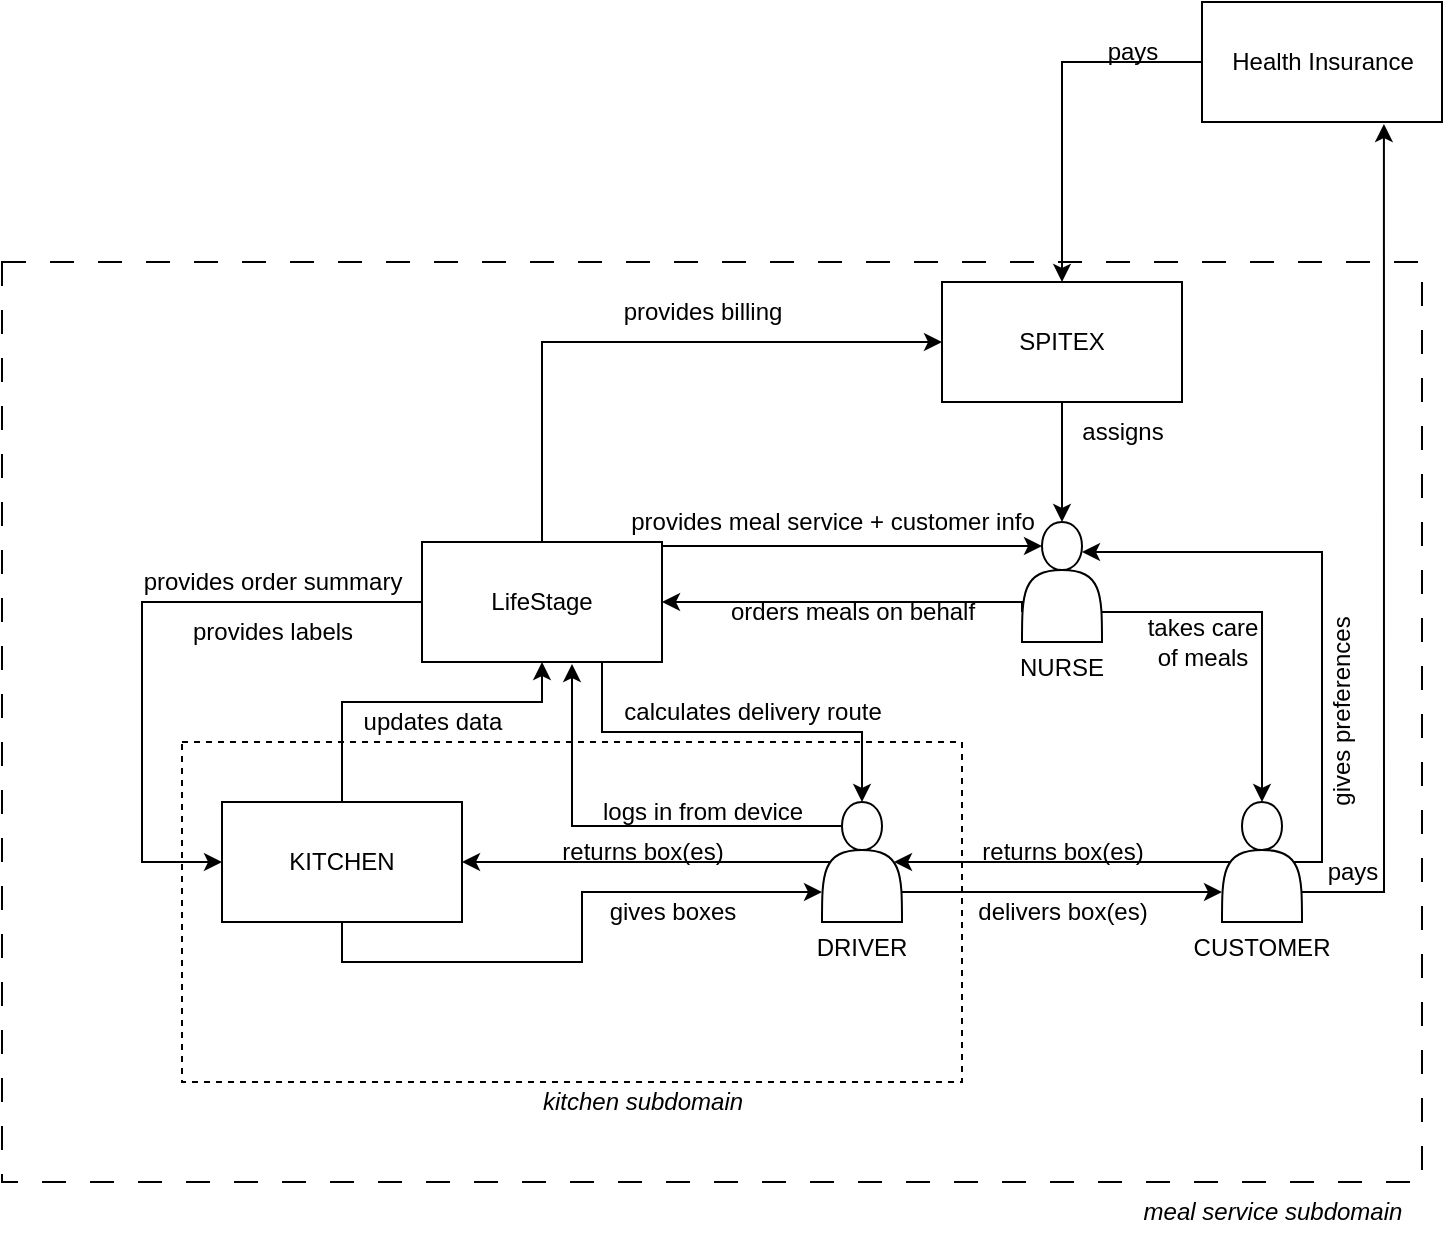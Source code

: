 <mxfile version="21.0.2" type="github"><diagram name="Page-1" id="9POOlKeSEhua3jHFWkTK"><mxGraphModel dx="1434" dy="2017" grid="1" gridSize="10" guides="1" tooltips="1" connect="1" arrows="1" fold="1" page="1" pageScale="1" pageWidth="850" pageHeight="1100" math="0" shadow="0"><root><mxCell id="0"/><mxCell id="1" parent="0"/><mxCell id="RiPGVF7zUBKzGbnCWVi9-37" value="" style="rounded=0;whiteSpace=wrap;html=1;fillColor=none;dashed=1;dashPattern=12 12;" vertex="1" parent="1"><mxGeometry x="110" y="10" width="710" height="460" as="geometry"/></mxCell><mxCell id="RiPGVF7zUBKzGbnCWVi9-21" value="" style="rounded=0;whiteSpace=wrap;html=1;fillColor=none;dashed=1;" vertex="1" parent="1"><mxGeometry x="200" y="250" width="390" height="170" as="geometry"/></mxCell><mxCell id="RiPGVF7zUBKzGbnCWVi9-10" style="edgeStyle=orthogonalEdgeStyle;rounded=0;orthogonalLoop=1;jettySize=auto;html=1;exitX=0.75;exitY=1;exitDx=0;exitDy=0;entryX=0;entryY=0.75;entryDx=0;entryDy=0;" edge="1" parent="1" source="RiPGVF7zUBKzGbnCWVi9-2" target="RiPGVF7zUBKzGbnCWVi9-4"><mxGeometry relative="1" as="geometry"><Array as="points"><mxPoint x="280" y="340"/><mxPoint x="280" y="360"/><mxPoint x="400" y="360"/><mxPoint x="400" y="325"/></Array></mxGeometry></mxCell><mxCell id="RiPGVF7zUBKzGbnCWVi9-38" style="edgeStyle=orthogonalEdgeStyle;rounded=0;orthogonalLoop=1;jettySize=auto;html=1;exitX=0.5;exitY=0;exitDx=0;exitDy=0;entryX=0.5;entryY=1;entryDx=0;entryDy=0;" edge="1" parent="1" source="RiPGVF7zUBKzGbnCWVi9-2" target="RiPGVF7zUBKzGbnCWVi9-16"><mxGeometry relative="1" as="geometry"><Array as="points"><mxPoint x="280" y="230"/><mxPoint x="380" y="230"/></Array></mxGeometry></mxCell><mxCell id="RiPGVF7zUBKzGbnCWVi9-2" value="KITCHEN" style="rounded=0;whiteSpace=wrap;html=1;" vertex="1" parent="1"><mxGeometry x="220" y="280" width="120" height="60" as="geometry"/></mxCell><mxCell id="RiPGVF7zUBKzGbnCWVi9-13" style="edgeStyle=orthogonalEdgeStyle;rounded=0;orthogonalLoop=1;jettySize=auto;html=1;exitX=0.5;exitY=1;exitDx=0;exitDy=0;entryX=0.5;entryY=0;entryDx=0;entryDy=0;" edge="1" parent="1" source="RiPGVF7zUBKzGbnCWVi9-3" target="RiPGVF7zUBKzGbnCWVi9-12"><mxGeometry relative="1" as="geometry"><mxPoint x="640" y="60" as="targetPoint"/><Array as="points"><mxPoint x="640" y="100"/><mxPoint x="640" y="100"/></Array></mxGeometry></mxCell><mxCell id="RiPGVF7zUBKzGbnCWVi9-3" value="SPITEX" style="rounded=0;whiteSpace=wrap;html=1;" vertex="1" parent="1"><mxGeometry x="580" y="20" width="120" height="60" as="geometry"/></mxCell><mxCell id="RiPGVF7zUBKzGbnCWVi9-9" style="edgeStyle=orthogonalEdgeStyle;rounded=0;orthogonalLoop=1;jettySize=auto;html=1;exitX=0.1;exitY=0.5;exitDx=0;exitDy=0;exitPerimeter=0;" edge="1" parent="1" source="RiPGVF7zUBKzGbnCWVi9-4" target="RiPGVF7zUBKzGbnCWVi9-2"><mxGeometry relative="1" as="geometry"/></mxCell><mxCell id="RiPGVF7zUBKzGbnCWVi9-32" style="edgeStyle=orthogonalEdgeStyle;rounded=0;orthogonalLoop=1;jettySize=auto;html=1;exitX=1;exitY=0.75;exitDx=0;exitDy=0;entryX=0;entryY=0.75;entryDx=0;entryDy=0;" edge="1" parent="1" source="RiPGVF7zUBKzGbnCWVi9-4" target="RiPGVF7zUBKzGbnCWVi9-5"><mxGeometry relative="1" as="geometry"/></mxCell><mxCell id="RiPGVF7zUBKzGbnCWVi9-49" style="edgeStyle=orthogonalEdgeStyle;rounded=0;orthogonalLoop=1;jettySize=auto;html=1;exitX=0.25;exitY=0.2;exitDx=0;exitDy=0;exitPerimeter=0;entryX=0.625;entryY=1.017;entryDx=0;entryDy=0;entryPerimeter=0;" edge="1" parent="1" source="RiPGVF7zUBKzGbnCWVi9-4" target="RiPGVF7zUBKzGbnCWVi9-16"><mxGeometry relative="1" as="geometry"/></mxCell><mxCell id="RiPGVF7zUBKzGbnCWVi9-4" value="&lt;div align=&quot;center&quot;&gt;&lt;br&gt;&lt;/div&gt;&lt;div align=&quot;center&quot;&gt;&lt;br&gt;&lt;/div&gt;&lt;div align=&quot;center&quot;&gt;&lt;br&gt;&lt;/div&gt;&lt;div align=&quot;center&quot;&gt;&lt;br&gt;&lt;/div&gt;&lt;div align=&quot;center&quot;&gt;&lt;br&gt;&lt;/div&gt;&lt;div align=&quot;center&quot;&gt;&lt;br&gt;&lt;/div&gt;&lt;p style=&quot;line-height: 120%;&quot;&gt;DRIVER&lt;/p&gt;" style="shape=actor;whiteSpace=wrap;html=1;" vertex="1" parent="1"><mxGeometry x="520" y="280" width="40" height="60" as="geometry"/></mxCell><mxCell id="RiPGVF7zUBKzGbnCWVi9-20" style="edgeStyle=orthogonalEdgeStyle;rounded=0;orthogonalLoop=1;jettySize=auto;html=1;exitX=0.9;exitY=0.5;exitDx=0;exitDy=0;exitPerimeter=0;entryX=0.75;entryY=0.25;entryDx=0;entryDy=0;entryPerimeter=0;" edge="1" parent="1" source="RiPGVF7zUBKzGbnCWVi9-5" target="RiPGVF7zUBKzGbnCWVi9-12"><mxGeometry relative="1" as="geometry"><mxPoint x="660" y="150" as="targetPoint"/><Array as="points"><mxPoint x="770" y="310"/><mxPoint x="770" y="155"/></Array></mxGeometry></mxCell><mxCell id="RiPGVF7zUBKzGbnCWVi9-33" style="edgeStyle=orthogonalEdgeStyle;rounded=0;orthogonalLoop=1;jettySize=auto;html=1;exitX=0.1;exitY=0.5;exitDx=0;exitDy=0;exitPerimeter=0;entryX=0.9;entryY=0.5;entryDx=0;entryDy=0;entryPerimeter=0;" edge="1" parent="1" source="RiPGVF7zUBKzGbnCWVi9-5" target="RiPGVF7zUBKzGbnCWVi9-4"><mxGeometry relative="1" as="geometry"/></mxCell><mxCell id="RiPGVF7zUBKzGbnCWVi9-52" style="edgeStyle=orthogonalEdgeStyle;rounded=0;orthogonalLoop=1;jettySize=auto;html=1;exitX=1;exitY=0.75;exitDx=0;exitDy=0;entryX=0.758;entryY=1.017;entryDx=0;entryDy=0;entryPerimeter=0;" edge="1" parent="1" source="RiPGVF7zUBKzGbnCWVi9-5" target="RiPGVF7zUBKzGbnCWVi9-51"><mxGeometry relative="1" as="geometry"/></mxCell><mxCell id="RiPGVF7zUBKzGbnCWVi9-5" value="&lt;br&gt;&lt;br&gt;&lt;br&gt;&lt;br&gt;&lt;br&gt;&lt;br&gt;&lt;div align=&quot;left&quot;&gt;CUSTOMER&lt;/div&gt;" style="shape=actor;whiteSpace=wrap;html=1;" vertex="1" parent="1"><mxGeometry x="720" y="280" width="40" height="60" as="geometry"/></mxCell><mxCell id="RiPGVF7zUBKzGbnCWVi9-14" style="edgeStyle=orthogonalEdgeStyle;rounded=0;orthogonalLoop=1;jettySize=auto;html=1;exitX=1;exitY=0.75;exitDx=0;exitDy=0;entryX=0.5;entryY=0;entryDx=0;entryDy=0;" edge="1" parent="1" source="RiPGVF7zUBKzGbnCWVi9-12" target="RiPGVF7zUBKzGbnCWVi9-5"><mxGeometry relative="1" as="geometry"/></mxCell><mxCell id="RiPGVF7zUBKzGbnCWVi9-15" style="edgeStyle=orthogonalEdgeStyle;rounded=0;orthogonalLoop=1;jettySize=auto;html=1;exitX=0;exitY=0.75;exitDx=0;exitDy=0;entryX=1;entryY=0.5;entryDx=0;entryDy=0;" edge="1" parent="1" source="RiPGVF7zUBKzGbnCWVi9-12" target="RiPGVF7zUBKzGbnCWVi9-16"><mxGeometry relative="1" as="geometry"><mxPoint x="550" y="185" as="targetPoint"/><Array as="points"><mxPoint x="620" y="180"/></Array></mxGeometry></mxCell><mxCell id="RiPGVF7zUBKzGbnCWVi9-12" value="&lt;div&gt;&lt;br&gt;&lt;/div&gt;&lt;div&gt;&lt;br&gt;&lt;/div&gt;&lt;div&gt;&lt;br&gt;&lt;/div&gt;&lt;div&gt;&lt;br&gt;&lt;/div&gt;&lt;div&gt;&lt;br&gt;&lt;/div&gt;&lt;div&gt;&lt;br&gt;NURSE&lt;br&gt;&lt;/div&gt;" style="shape=actor;whiteSpace=wrap;html=1;" vertex="1" parent="1"><mxGeometry x="620" y="140" width="40" height="60" as="geometry"/></mxCell><mxCell id="RiPGVF7zUBKzGbnCWVi9-17" style="edgeStyle=orthogonalEdgeStyle;rounded=0;orthogonalLoop=1;jettySize=auto;html=1;exitX=0;exitY=0.5;exitDx=0;exitDy=0;" edge="1" parent="1" source="RiPGVF7zUBKzGbnCWVi9-16" target="RiPGVF7zUBKzGbnCWVi9-2"><mxGeometry relative="1" as="geometry"><Array as="points"><mxPoint x="180" y="180"/><mxPoint x="180" y="310"/></Array></mxGeometry></mxCell><mxCell id="RiPGVF7zUBKzGbnCWVi9-18" style="edgeStyle=orthogonalEdgeStyle;rounded=0;orthogonalLoop=1;jettySize=auto;html=1;exitX=0.5;exitY=0;exitDx=0;exitDy=0;entryX=0;entryY=0.5;entryDx=0;entryDy=0;" edge="1" parent="1" source="RiPGVF7zUBKzGbnCWVi9-16" target="RiPGVF7zUBKzGbnCWVi9-3"><mxGeometry relative="1" as="geometry"/></mxCell><mxCell id="RiPGVF7zUBKzGbnCWVi9-19" style="edgeStyle=orthogonalEdgeStyle;rounded=0;orthogonalLoop=1;jettySize=auto;html=1;exitX=1;exitY=0.25;exitDx=0;exitDy=0;entryX=0.25;entryY=0.2;entryDx=0;entryDy=0;entryPerimeter=0;" edge="1" parent="1" source="RiPGVF7zUBKzGbnCWVi9-16" target="RiPGVF7zUBKzGbnCWVi9-12"><mxGeometry relative="1" as="geometry"><Array as="points"><mxPoint x="440" y="152"/></Array></mxGeometry></mxCell><mxCell id="RiPGVF7zUBKzGbnCWVi9-47" style="edgeStyle=orthogonalEdgeStyle;rounded=0;orthogonalLoop=1;jettySize=auto;html=1;exitX=0.75;exitY=1;exitDx=0;exitDy=0;entryX=0.5;entryY=0;entryDx=0;entryDy=0;" edge="1" parent="1" source="RiPGVF7zUBKzGbnCWVi9-16" target="RiPGVF7zUBKzGbnCWVi9-4"><mxGeometry relative="1" as="geometry"/></mxCell><mxCell id="RiPGVF7zUBKzGbnCWVi9-16" value="LifeStage" style="whiteSpace=wrap;html=1;" vertex="1" parent="1"><mxGeometry x="320" y="150" width="120" height="60" as="geometry"/></mxCell><mxCell id="RiPGVF7zUBKzGbnCWVi9-23" value="gives preferences" style="text;html=1;align=center;verticalAlign=middle;resizable=0;points=[];autosize=1;strokeColor=none;fillColor=none;rotation=270;" vertex="1" parent="1"><mxGeometry x="720" y="220" width="120" height="30" as="geometry"/></mxCell><mxCell id="RiPGVF7zUBKzGbnCWVi9-25" value="delivers box(es)" style="text;html=1;align=center;verticalAlign=middle;resizable=0;points=[];autosize=1;strokeColor=none;fillColor=none;" vertex="1" parent="1"><mxGeometry x="585" y="320" width="110" height="30" as="geometry"/></mxCell><mxCell id="RiPGVF7zUBKzGbnCWVi9-27" value="returns box(es)" style="text;html=1;align=center;verticalAlign=middle;resizable=0;points=[];autosize=1;strokeColor=none;fillColor=none;" vertex="1" parent="1"><mxGeometry x="590" y="290" width="100" height="30" as="geometry"/></mxCell><mxCell id="RiPGVF7zUBKzGbnCWVi9-28" value="returns box(es)" style="text;html=1;align=center;verticalAlign=middle;resizable=0;points=[];autosize=1;strokeColor=none;fillColor=none;" vertex="1" parent="1"><mxGeometry x="380" y="290" width="100" height="30" as="geometry"/></mxCell><mxCell id="RiPGVF7zUBKzGbnCWVi9-29" value="gives boxes" style="text;html=1;align=center;verticalAlign=middle;resizable=0;points=[];autosize=1;strokeColor=none;fillColor=none;" vertex="1" parent="1"><mxGeometry x="400" y="320" width="90" height="30" as="geometry"/></mxCell><mxCell id="RiPGVF7zUBKzGbnCWVi9-30" value="provides order summary" style="text;html=1;align=center;verticalAlign=middle;resizable=0;points=[];autosize=1;strokeColor=none;fillColor=none;" vertex="1" parent="1"><mxGeometry x="170" y="155" width="150" height="30" as="geometry"/></mxCell><mxCell id="RiPGVF7zUBKzGbnCWVi9-34" value="orders meals on behalf" style="text;html=1;align=center;verticalAlign=middle;resizable=0;points=[];autosize=1;strokeColor=none;fillColor=none;" vertex="1" parent="1"><mxGeometry x="460" y="170" width="150" height="30" as="geometry"/></mxCell><mxCell id="RiPGVF7zUBKzGbnCWVi9-35" value="provides meal service + customer info" style="text;html=1;align=center;verticalAlign=middle;resizable=0;points=[];autosize=1;strokeColor=none;fillColor=none;" vertex="1" parent="1"><mxGeometry x="410" y="125" width="230" height="30" as="geometry"/></mxCell><mxCell id="RiPGVF7zUBKzGbnCWVi9-39" value="updates data" style="text;html=1;align=center;verticalAlign=middle;resizable=0;points=[];autosize=1;strokeColor=none;fillColor=none;" vertex="1" parent="1"><mxGeometry x="280" y="225" width="90" height="30" as="geometry"/></mxCell><mxCell id="RiPGVF7zUBKzGbnCWVi9-41" value="provides billing" style="text;html=1;align=center;verticalAlign=middle;resizable=0;points=[];autosize=1;strokeColor=none;fillColor=none;" vertex="1" parent="1"><mxGeometry x="410" y="20" width="100" height="30" as="geometry"/></mxCell><mxCell id="RiPGVF7zUBKzGbnCWVi9-42" value="assigns" style="text;html=1;align=center;verticalAlign=middle;resizable=0;points=[];autosize=1;strokeColor=none;fillColor=none;" vertex="1" parent="1"><mxGeometry x="640" y="80" width="60" height="30" as="geometry"/></mxCell><mxCell id="RiPGVF7zUBKzGbnCWVi9-43" value="takes care&lt;br&gt;of meals" style="text;html=1;align=center;verticalAlign=middle;resizable=0;points=[];autosize=1;strokeColor=none;fillColor=none;" vertex="1" parent="1"><mxGeometry x="670" y="180" width="80" height="40" as="geometry"/></mxCell><mxCell id="RiPGVF7zUBKzGbnCWVi9-45" value="&lt;div&gt;kitchen subdomain&lt;/div&gt;" style="text;html=1;align=center;verticalAlign=middle;resizable=0;points=[];autosize=1;strokeColor=none;fillColor=none;fontStyle=2" vertex="1" parent="1"><mxGeometry x="370" y="415" width="120" height="30" as="geometry"/></mxCell><mxCell id="RiPGVF7zUBKzGbnCWVi9-46" value="&lt;div&gt;meal service subdomain&lt;/div&gt;" style="text;html=1;align=center;verticalAlign=middle;resizable=0;points=[];autosize=1;strokeColor=none;fillColor=none;fontStyle=2" vertex="1" parent="1"><mxGeometry x="670" y="470" width="150" height="30" as="geometry"/></mxCell><mxCell id="RiPGVF7zUBKzGbnCWVi9-48" value="&lt;div&gt;calculates delivery route&lt;/div&gt;" style="text;html=1;align=center;verticalAlign=middle;resizable=0;points=[];autosize=1;strokeColor=none;fillColor=none;" vertex="1" parent="1"><mxGeometry x="410" y="220" width="150" height="30" as="geometry"/></mxCell><mxCell id="RiPGVF7zUBKzGbnCWVi9-50" value="&lt;div&gt;logs in from device&lt;/div&gt;" style="text;html=1;align=center;verticalAlign=middle;resizable=0;points=[];autosize=1;strokeColor=none;fillColor=none;" vertex="1" parent="1"><mxGeometry x="400" y="270" width="120" height="30" as="geometry"/></mxCell><mxCell id="RiPGVF7zUBKzGbnCWVi9-53" style="edgeStyle=orthogonalEdgeStyle;rounded=0;orthogonalLoop=1;jettySize=auto;html=1;entryX=0.5;entryY=0;entryDx=0;entryDy=0;" edge="1" parent="1" source="RiPGVF7zUBKzGbnCWVi9-51" target="RiPGVF7zUBKzGbnCWVi9-3"><mxGeometry relative="1" as="geometry"><Array as="points"><mxPoint x="640" y="-90"/></Array></mxGeometry></mxCell><mxCell id="RiPGVF7zUBKzGbnCWVi9-51" value="&lt;div&gt;Health Insurance&lt;/div&gt;" style="verticalLabelPosition=middle;verticalAlign=middle;html=1;shape=mxgraph.basic.rect;fillColor2=none;strokeWidth=1;size=20;indent=5;labelPosition=center;align=center;" vertex="1" parent="1"><mxGeometry x="710" y="-120" width="120" height="60" as="geometry"/></mxCell><mxCell id="RiPGVF7zUBKzGbnCWVi9-54" value="pays" style="text;html=1;align=center;verticalAlign=middle;resizable=0;points=[];autosize=1;strokeColor=none;fillColor=none;" vertex="1" parent="1"><mxGeometry x="650" y="-110" width="50" height="30" as="geometry"/></mxCell><mxCell id="RiPGVF7zUBKzGbnCWVi9-55" value="pays" style="text;html=1;align=center;verticalAlign=middle;resizable=0;points=[];autosize=1;strokeColor=none;fillColor=none;rotation=0;" vertex="1" parent="1"><mxGeometry x="760" y="300" width="50" height="30" as="geometry"/></mxCell><mxCell id="RiPGVF7zUBKzGbnCWVi9-58" value="provides labels" style="text;html=1;align=center;verticalAlign=middle;resizable=0;points=[];autosize=1;strokeColor=none;fillColor=none;" vertex="1" parent="1"><mxGeometry x="195" y="180" width="100" height="30" as="geometry"/></mxCell></root></mxGraphModel></diagram></mxfile>